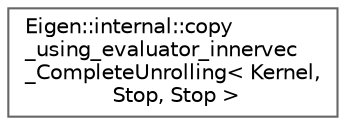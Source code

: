 digraph "类继承关系图"
{
 // LATEX_PDF_SIZE
  bgcolor="transparent";
  edge [fontname=Helvetica,fontsize=10,labelfontname=Helvetica,labelfontsize=10];
  node [fontname=Helvetica,fontsize=10,shape=box,height=0.2,width=0.4];
  rankdir="LR";
  Node0 [id="Node000000",label="Eigen::internal::copy\l_using_evaluator_innervec\l_CompleteUnrolling\< Kernel,\l Stop, Stop \>",height=0.2,width=0.4,color="grey40", fillcolor="white", style="filled",URL="$struct_eigen_1_1internal_1_1copy__using__evaluator__innervec___complete_unrolling_3_01_kernel_00_01_stop_00_01_stop_01_4.html",tooltip=" "];
}
